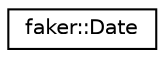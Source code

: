 digraph "Graphical Class Hierarchy"
{
 // LATEX_PDF_SIZE
  edge [fontname="Helvetica",fontsize="10",labelfontname="Helvetica",labelfontsize="10"];
  node [fontname="Helvetica",fontsize="10",shape=record];
  rankdir="LR";
  Node0 [label="faker::Date",height=0.2,width=0.4,color="black", fillcolor="white", style="filled",URL="$classfaker_1_1Date.html",tooltip=" "];
}
